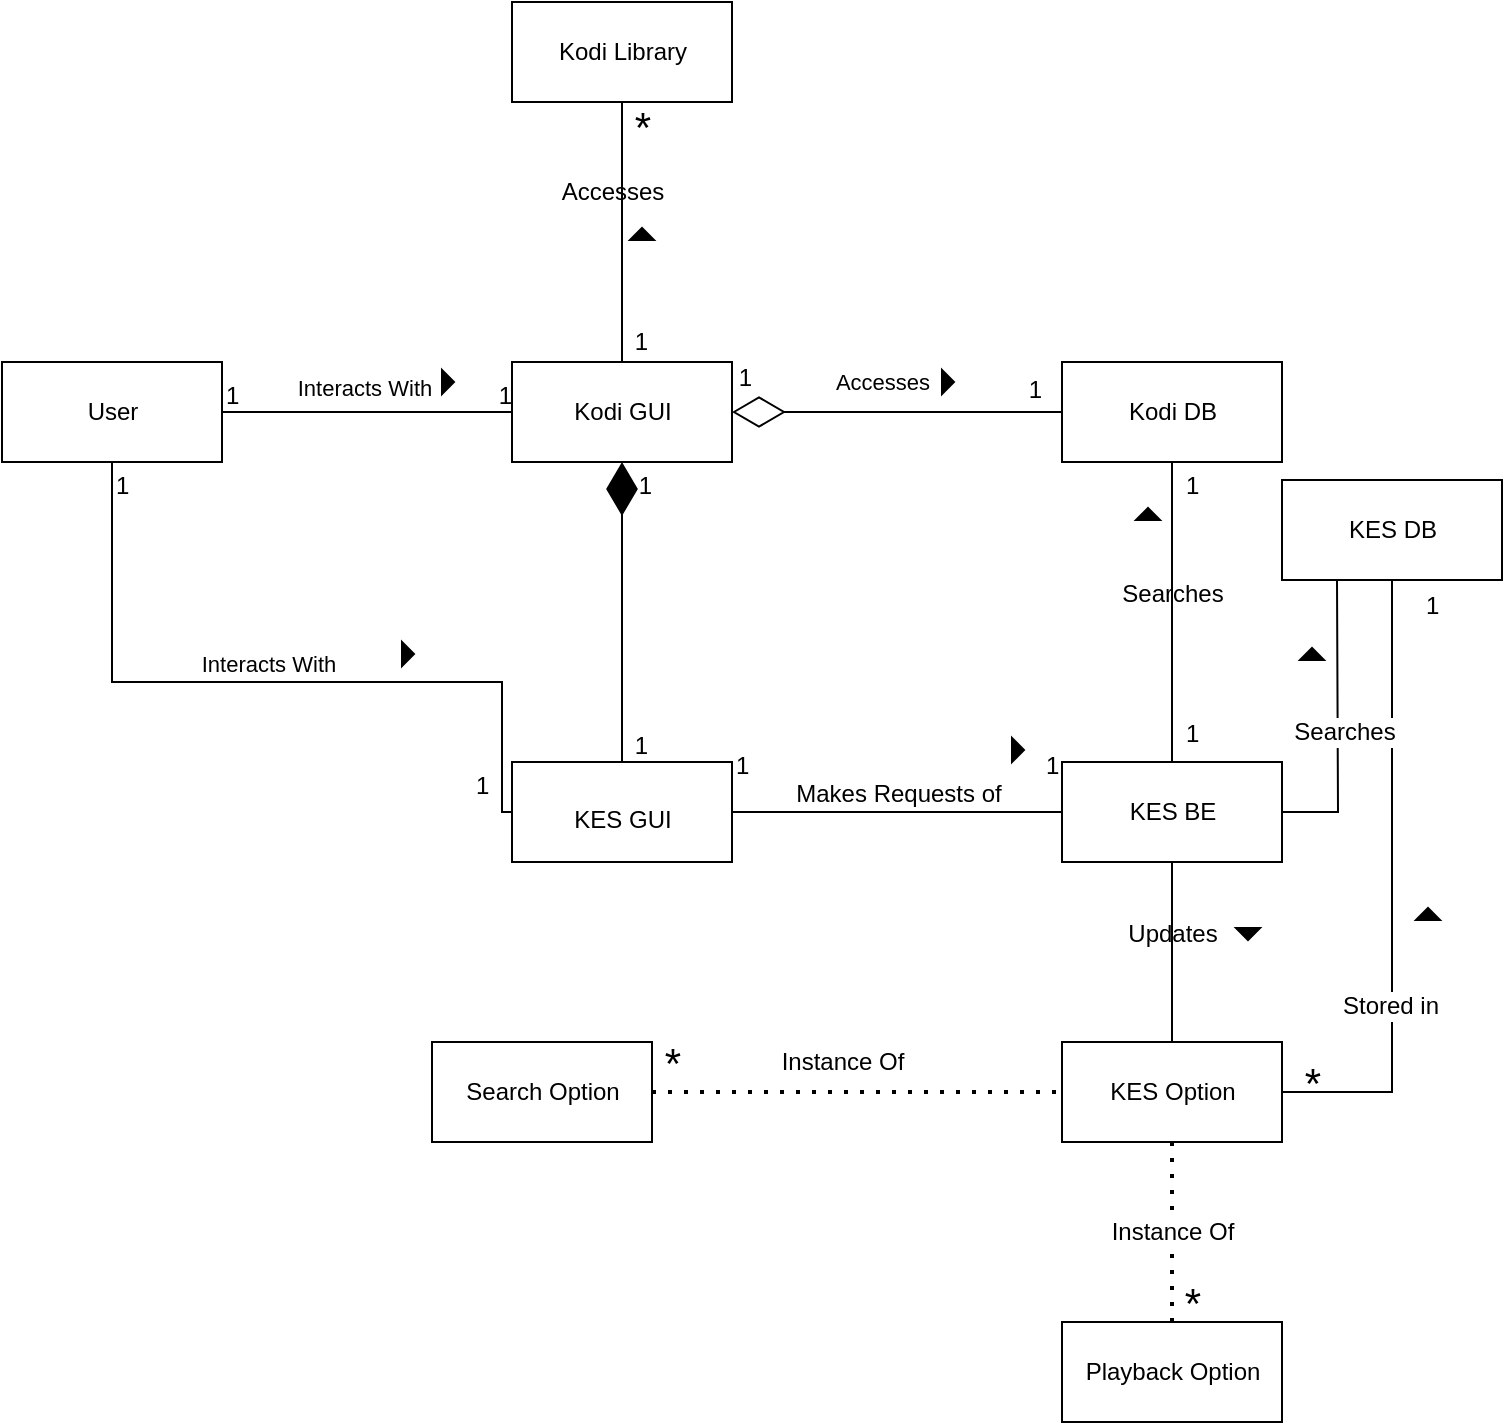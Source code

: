 <mxfile>
    <diagram id="5QyvUhvtowPXvdwHoXW4" name="Page-1">
        <mxGraphModel dx="1600" dy="984" grid="1" gridSize="10" guides="1" tooltips="1" connect="1" arrows="1" fold="1" page="1" pageScale="1" pageWidth="850" pageHeight="1100" math="0" shadow="0">
            <root>
                <mxCell id="0"/>
                <mxCell id="1" parent="0"/>
                <mxCell id="6" value="User" style="html=1;" vertex="1" parent="1">
                    <mxGeometry x="90" y="290" width="110" height="50" as="geometry"/>
                </mxCell>
                <mxCell id="7" value="Kodi GUI" style="html=1;" vertex="1" parent="1">
                    <mxGeometry x="345" y="290" width="110" height="50" as="geometry"/>
                </mxCell>
                <mxCell id="9" value="Kodi Library" style="html=1;" vertex="1" parent="1">
                    <mxGeometry x="345" y="110" width="110" height="50" as="geometry"/>
                </mxCell>
                <mxCell id="17" value="Interacts With" style="endArrow=none;html=1;rounded=0;align=center;verticalAlign=top;endFill=0;labelBackgroundColor=none;exitX=1;exitY=0.5;exitDx=0;exitDy=0;entryX=0;entryY=0.5;entryDx=0;entryDy=0;" edge="1" parent="1" source="6" target="7">
                    <mxGeometry x="-0.022" y="25" relative="1" as="geometry">
                        <mxPoint x="310" y="700" as="sourcePoint"/>
                        <mxPoint x="510" y="700" as="targetPoint"/>
                        <mxPoint as="offset"/>
                    </mxGeometry>
                </mxCell>
                <mxCell id="18" value="1" style="resizable=0;html=1;align=left;verticalAlign=bottom;labelBackgroundColor=none;" connectable="0" vertex="1" parent="17">
                    <mxGeometry x="-1" relative="1" as="geometry"/>
                </mxCell>
                <mxCell id="20" value="1" style="resizable=0;html=1;align=right;verticalAlign=bottom;labelBackgroundColor=none;" connectable="0" vertex="1" parent="17">
                    <mxGeometry x="1" relative="1" as="geometry"/>
                </mxCell>
                <mxCell id="25" value="Accesses" style="endArrow=diamondThin;endFill=0;endSize=24;html=1;entryX=1;entryY=0.5;entryDx=0;entryDy=0;exitX=0;exitY=0.5;exitDx=0;exitDy=0;" edge="1" parent="1" source="43" target="7">
                    <mxGeometry x="0.091" y="-15" width="160" relative="1" as="geometry">
                        <mxPoint x="60" y="690" as="sourcePoint"/>
                        <mxPoint x="220" y="690" as="targetPoint"/>
                        <mxPoint as="offset"/>
                    </mxGeometry>
                </mxCell>
                <mxCell id="29" value="*" style="text;html=1;align=center;verticalAlign=middle;resizable=0;points=[];autosize=1;strokeColor=none;fillColor=none;fontSize=21;" vertex="1" parent="1">
                    <mxGeometry x="395" y="152" width="30" height="40" as="geometry"/>
                </mxCell>
                <mxCell id="30" value="&lt;font style=&quot;font-size: 12px;&quot;&gt;KES GUI&lt;/font&gt;" style="html=1;fontSize=21;" vertex="1" parent="1">
                    <mxGeometry x="345" y="490" width="110" height="50" as="geometry"/>
                </mxCell>
                <mxCell id="31" value="KES Option" style="html=1;fontSize=12;" vertex="1" parent="1">
                    <mxGeometry x="620" y="630" width="110" height="50" as="geometry"/>
                </mxCell>
                <mxCell id="32" value="" style="triangle;aspect=fixed;fillColor=strokeColor;fontSize=12;" vertex="1" parent="1">
                    <mxGeometry x="310" y="294" width="6" height="12" as="geometry"/>
                </mxCell>
                <mxCell id="33" value="" style="startArrow=diamondThin;endFill=1;endArrow=none;html=1;rounded=0;align=center;verticalAlign=bottom;labelBackgroundColor=none;fontSize=12;exitX=0.5;exitY=1;exitDx=0;exitDy=0;entryX=0.5;entryY=0;entryDx=0;entryDy=0;startSize=24;" edge="1" parent="1" source="7" target="30">
                    <mxGeometry relative="1" as="geometry">
                        <mxPoint x="145" y="442" as="sourcePoint"/>
                        <mxPoint x="285" y="442" as="targetPoint"/>
                    </mxGeometry>
                </mxCell>
                <mxCell id="34" value="" style="triangle;aspect=fixed;fillColor=strokeColor;fontSize=12;rotation=0;" vertex="1" parent="1">
                    <mxGeometry x="560" y="294" width="6" height="12" as="geometry"/>
                </mxCell>
                <mxCell id="38" value="" style="triangle;aspect=fixed;fillColor=strokeColor;fontSize=12;" vertex="1" parent="1">
                    <mxGeometry x="290" y="430" width="6" height="12" as="geometry"/>
                </mxCell>
                <mxCell id="39" value="&lt;span style=&quot;font-size: 11px;&quot;&gt;Interacts With&lt;/span&gt;" style="endArrow=none;html=1;rounded=0;align=center;verticalAlign=bottom;labelBackgroundColor=none;fontSize=12;exitX=0.5;exitY=1;exitDx=0;exitDy=0;entryX=0;entryY=0.5;entryDx=0;entryDy=0;" edge="1" parent="1" source="6" target="30">
                    <mxGeometry relative="1" as="geometry">
                        <mxPoint x="210" y="432" as="sourcePoint"/>
                        <mxPoint x="350" y="432" as="targetPoint"/>
                        <Array as="points">
                            <mxPoint x="145" y="450"/>
                            <mxPoint x="340" y="450"/>
                            <mxPoint x="340" y="515"/>
                        </Array>
                    </mxGeometry>
                </mxCell>
                <mxCell id="41" value="KES BE" style="html=1;" vertex="1" parent="1">
                    <mxGeometry x="620" y="490" width="110" height="50" as="geometry"/>
                </mxCell>
                <mxCell id="42" value="KES DB" style="html=1;" vertex="1" parent="1">
                    <mxGeometry x="730" y="349" width="110" height="50" as="geometry"/>
                </mxCell>
                <mxCell id="43" value="Kodi DB" style="html=1;" vertex="1" parent="1">
                    <mxGeometry x="620" y="290" width="110" height="50" as="geometry"/>
                </mxCell>
                <mxCell id="44" value="" style="triangle;aspect=fixed;fillColor=strokeColor;fontSize=12;rotation=-90;" vertex="1" parent="1">
                    <mxGeometry x="407" y="220" width="6" height="12" as="geometry"/>
                </mxCell>
                <mxCell id="45" value="Accesses" style="endArrow=none;html=1;rounded=0;align=center;verticalAlign=bottom;labelBackgroundColor=none;fontSize=12;exitX=0.5;exitY=1;exitDx=0;exitDy=0;entryX=0.5;entryY=0;entryDx=0;entryDy=0;" edge="1" parent="1" source="9" target="7">
                    <mxGeometry x="-0.167" y="-5" relative="1" as="geometry">
                        <mxPoint x="485" y="102" as="sourcePoint"/>
                        <mxPoint x="625" y="102" as="targetPoint"/>
                        <Array as="points"/>
                        <mxPoint as="offset"/>
                    </mxGeometry>
                </mxCell>
                <mxCell id="46" value="" style="triangle;aspect=fixed;fillColor=strokeColor;fontSize=12;" vertex="1" parent="1">
                    <mxGeometry x="595" y="478" width="6" height="12" as="geometry"/>
                </mxCell>
                <mxCell id="47" value="Makes Requests of" style="endArrow=none;html=1;rounded=0;align=center;verticalAlign=bottom;labelBackgroundColor=none;fontSize=12;exitX=1;exitY=0.5;exitDx=0;exitDy=0;entryX=0;entryY=0.5;entryDx=0;entryDy=0;" edge="1" parent="1" source="30" target="41">
                    <mxGeometry relative="1" as="geometry">
                        <mxPoint x="530" y="512" as="sourcePoint"/>
                        <mxPoint x="670" y="512" as="targetPoint"/>
                    </mxGeometry>
                </mxCell>
                <mxCell id="48" value="" style="triangle;aspect=fixed;fillColor=strokeColor;fontSize=12;rotation=-90;" vertex="1" parent="1">
                    <mxGeometry x="660" y="360" width="6" height="12" as="geometry"/>
                </mxCell>
                <mxCell id="49" value="Searches" style="endArrow=none;html=1;rounded=0;align=center;verticalAlign=bottom;labelBackgroundColor=none;fontSize=12;exitX=0.5;exitY=1;exitDx=0;exitDy=0;entryX=0.5;entryY=0;entryDx=0;entryDy=0;" edge="1" parent="1" source="43" target="41">
                    <mxGeometry relative="1" as="geometry">
                        <mxPoint x="320" y="752" as="sourcePoint"/>
                        <mxPoint x="460" y="752" as="targetPoint"/>
                    </mxGeometry>
                </mxCell>
                <mxCell id="52" value="1" style="resizable=0;html=1;align=right;verticalAlign=bottom;labelBackgroundColor=none;" connectable="0" vertex="1" parent="1">
                    <mxGeometry x="413" y="288" as="geometry"/>
                </mxCell>
                <mxCell id="53" value="1" style="resizable=0;html=1;align=right;verticalAlign=bottom;labelBackgroundColor=none;" connectable="0" vertex="1" parent="1">
                    <mxGeometry x="610" y="312" as="geometry"/>
                </mxCell>
                <mxCell id="55" value="1" style="resizable=0;html=1;align=right;verticalAlign=bottom;labelBackgroundColor=none;" connectable="0" vertex="1" parent="1">
                    <mxGeometry x="465" y="306" as="geometry"/>
                </mxCell>
                <mxCell id="56" value="1" style="resizable=0;html=1;align=right;verticalAlign=bottom;labelBackgroundColor=none;" connectable="0" vertex="1" parent="1">
                    <mxGeometry x="415" y="360" as="geometry"/>
                </mxCell>
                <mxCell id="57" value="1" style="resizable=0;html=1;align=right;verticalAlign=bottom;labelBackgroundColor=none;" connectable="0" vertex="1" parent="1">
                    <mxGeometry x="413" y="490" as="geometry"/>
                </mxCell>
                <mxCell id="61" value="1" style="resizable=0;html=1;align=left;verticalAlign=bottom;labelBackgroundColor=none;" connectable="0" vertex="1" parent="1">
                    <mxGeometry x="145" y="360" as="geometry"/>
                </mxCell>
                <mxCell id="62" value="1" style="resizable=0;html=1;align=left;verticalAlign=bottom;labelBackgroundColor=none;" connectable="0" vertex="1" parent="1">
                    <mxGeometry x="325" y="510" as="geometry"/>
                </mxCell>
                <mxCell id="63" value="1" style="resizable=0;html=1;align=left;verticalAlign=bottom;labelBackgroundColor=none;" connectable="0" vertex="1" parent="1">
                    <mxGeometry x="455" y="500" as="geometry"/>
                </mxCell>
                <mxCell id="65" value="1" style="resizable=0;html=1;align=left;verticalAlign=bottom;labelBackgroundColor=none;" connectable="0" vertex="1" parent="1">
                    <mxGeometry x="800" y="420" as="geometry"/>
                </mxCell>
                <mxCell id="66" value="1" style="resizable=0;html=1;align=left;verticalAlign=bottom;labelBackgroundColor=none;" connectable="0" vertex="1" parent="1">
                    <mxGeometry x="680" y="360" as="geometry"/>
                </mxCell>
                <mxCell id="67" value="1" style="resizable=0;html=1;align=left;verticalAlign=bottom;labelBackgroundColor=none;" connectable="0" vertex="1" parent="1">
                    <mxGeometry x="680" y="484" as="geometry"/>
                </mxCell>
                <mxCell id="68" value="1" style="resizable=0;html=1;align=left;verticalAlign=bottom;labelBackgroundColor=none;" connectable="0" vertex="1" parent="1">
                    <mxGeometry x="610" y="500" as="geometry"/>
                </mxCell>
                <mxCell id="70" value="" style="triangle;aspect=fixed;fillColor=strokeColor;fontSize=12;rotation=90;" vertex="1" parent="1">
                    <mxGeometry x="710" y="570" width="6" height="12" as="geometry"/>
                </mxCell>
                <mxCell id="71" value="Updates" style="endArrow=none;html=1;rounded=0;align=center;verticalAlign=bottom;labelBackgroundColor=none;fontSize=12;exitX=0.5;exitY=0;exitDx=0;exitDy=0;entryX=0.5;entryY=1;entryDx=0;entryDy=0;" edge="1" parent="1" source="31" target="41">
                    <mxGeometry relative="1" as="geometry">
                        <mxPoint x="340" y="462" as="sourcePoint"/>
                        <mxPoint x="480" y="462" as="targetPoint"/>
                    </mxGeometry>
                </mxCell>
                <mxCell id="76" value="" style="triangle;aspect=fixed;fillColor=strokeColor;fontSize=12;rotation=-90;" vertex="1" parent="1">
                    <mxGeometry x="800" y="560" width="6" height="12" as="geometry"/>
                </mxCell>
                <mxCell id="77" value="" style="endArrow=none;html=1;rounded=0;align=center;verticalAlign=bottom;labelBackgroundColor=none;fontSize=12;exitX=1;exitY=0.5;exitDx=0;exitDy=0;entryX=0.5;entryY=1;entryDx=0;entryDy=0;" edge="1" parent="1" source="31" target="42">
                    <mxGeometry relative="1" as="geometry">
                        <mxPoint x="220" y="742" as="sourcePoint"/>
                        <mxPoint x="360" y="742" as="targetPoint"/>
                        <Array as="points">
                            <mxPoint x="785" y="655"/>
                        </Array>
                    </mxGeometry>
                </mxCell>
                <mxCell id="78" value="Stored in" style="edgeLabel;html=1;align=center;verticalAlign=middle;resizable=0;points=[];fontSize=12;" vertex="1" connectable="0" parent="77">
                    <mxGeometry x="-0.368" y="1" relative="1" as="geometry">
                        <mxPoint as="offset"/>
                    </mxGeometry>
                </mxCell>
                <mxCell id="79" value="*" style="text;html=1;align=center;verticalAlign=middle;resizable=0;points=[];autosize=1;strokeColor=none;fillColor=none;fontSize=21;" vertex="1" parent="1">
                    <mxGeometry x="730" y="630" width="30" height="40" as="geometry"/>
                </mxCell>
                <mxCell id="80" value="" style="triangle;aspect=fixed;fillColor=strokeColor;fontSize=12;rotation=-90;" vertex="1" parent="1">
                    <mxGeometry x="742" y="430" width="6" height="12" as="geometry"/>
                </mxCell>
                <mxCell id="81" value="" style="endArrow=none;html=1;rounded=0;align=center;verticalAlign=bottom;labelBackgroundColor=none;fontSize=12;exitX=1;exitY=0.5;exitDx=0;exitDy=0;entryX=0.25;entryY=1;entryDx=0;entryDy=0;" edge="1" parent="1" source="41" target="42">
                    <mxGeometry relative="1" as="geometry">
                        <mxPoint x="350" y="452" as="sourcePoint"/>
                        <mxPoint x="490" y="452" as="targetPoint"/>
                        <Array as="points">
                            <mxPoint x="758" y="515"/>
                        </Array>
                    </mxGeometry>
                </mxCell>
                <mxCell id="82" value="Searches" style="edgeLabel;html=1;align=center;verticalAlign=middle;resizable=0;points=[];fontSize=12;" vertex="1" connectable="0" parent="81">
                    <mxGeometry x="-0.05" y="-3" relative="1" as="geometry">
                        <mxPoint as="offset"/>
                    </mxGeometry>
                </mxCell>
                <mxCell id="84" value="Instance Of" style="endArrow=none;dashed=1;html=1;dashPattern=1 3;strokeWidth=2;fontSize=12;entryX=0.5;entryY=1;entryDx=0;entryDy=0;exitX=0.5;exitY=0;exitDx=0;exitDy=0;" edge="1" parent="1" source="86" target="31">
                    <mxGeometry width="50" height="50" relative="1" as="geometry">
                        <mxPoint x="550" y="750" as="sourcePoint"/>
                        <mxPoint x="440" y="420" as="targetPoint"/>
                    </mxGeometry>
                </mxCell>
                <mxCell id="85" value="Search Option" style="html=1;fontSize=12;" vertex="1" parent="1">
                    <mxGeometry x="305" y="630" width="110" height="50" as="geometry"/>
                </mxCell>
                <mxCell id="86" value="Playback Option" style="html=1;fontSize=12;" vertex="1" parent="1">
                    <mxGeometry x="620" y="770" width="110" height="50" as="geometry"/>
                </mxCell>
                <mxCell id="87" value="Instance Of" style="endArrow=none;dashed=1;html=1;dashPattern=1 3;strokeWidth=2;fontSize=12;entryX=0;entryY=0.5;entryDx=0;entryDy=0;exitX=1;exitY=0.5;exitDx=0;exitDy=0;" edge="1" parent="1" source="85" target="31">
                    <mxGeometry x="-0.073" y="15" width="50" height="50" relative="1" as="geometry">
                        <mxPoint x="390" y="470" as="sourcePoint"/>
                        <mxPoint x="440" y="420" as="targetPoint"/>
                        <mxPoint as="offset"/>
                    </mxGeometry>
                </mxCell>
                <mxCell id="88" value="*" style="text;html=1;align=center;verticalAlign=middle;resizable=0;points=[];autosize=1;strokeColor=none;fillColor=none;fontSize=21;" vertex="1" parent="1">
                    <mxGeometry x="670" y="740" width="30" height="40" as="geometry"/>
                </mxCell>
                <mxCell id="89" value="*" style="text;html=1;align=center;verticalAlign=middle;resizable=0;points=[];autosize=1;strokeColor=none;fillColor=none;fontSize=21;" vertex="1" parent="1">
                    <mxGeometry x="410" y="620" width="30" height="40" as="geometry"/>
                </mxCell>
            </root>
        </mxGraphModel>
    </diagram>
</mxfile>